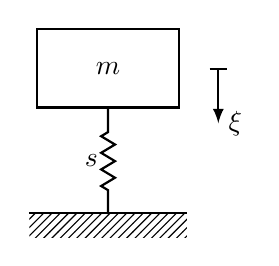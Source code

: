 ﻿\begin{tikzpicture}
	\tikzstyle{spring}=[thick,decorate,decoration={zigzag,pre length=0.3cm,post length=0.3cm,segment length=6}]
	\tikzstyle{damper}=[thick,decoration={markings,  
		mark connection node=dmp,
		mark=at position 0.5 with 
		{
			\node (dmp) [thick,inner sep=0pt,transform shape,rotate=-90,minimum width=15pt,minimum height=3pt,draw=none] {};
			\draw [thick] ($(dmp.north east)+(2pt,0)$) -- (dmp.south east) -- (dmp.south west) -- ($(dmp.north west)+(2pt,0)$);
			\draw [thick] ($(dmp.north)+(0,-5pt)$) -- ($(dmp.north)+(0,5pt)$);
		}
	}, decorate]
	\tikzstyle{ground}=[fill,pattern=north east lines,draw=none,minimum width=0.75cm,minimum height=0.3cm]
	\tikzstyle{mass}=[draw,minimum width=1.8cm, minimum height=1cm,thick,outer sep=0pt,xscale=1]
	\node(g) at (0,0) [ground,minimum width=2cm] {};
	\draw[thick](g.north west) -- (g.north east);
	\node(m1) at (0,2) [mass] {$m$};
	\draw[spring]  ($(m1.270) -(0,1.35)$) -- +(0,1.35) node [pos=0.5,left] {$s$};
 \draw[|->,thick,>=latex] (m1.0) ++(0.5,0)-- ++(0,-0.7)node[right]{$\xi$};
\end{tikzpicture}